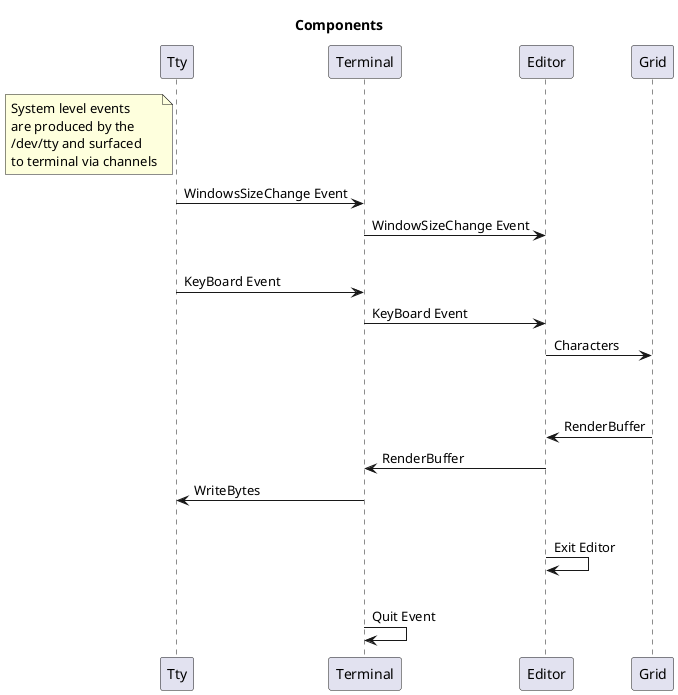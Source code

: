 @startuml

title Components

participant Tty

note left of Tty
System level events
are produced by the
/dev/tty and surfaced
to terminal via channels
end note


Tty -> Terminal : WindowsSizeChange Event
Terminal -> Editor : WindowSizeChange Event
|||
Tty -> Terminal : KeyBoard Event
Terminal -> Editor : KeyBoard Event
Editor -> Grid : Characters
|||
|||
Grid -> Editor : RenderBuffer
Editor -> Terminal : RenderBuffer
Terminal -> Tty : WriteBytes
|||
Editor -> Editor : Exit Editor
|||
Terminal -> Terminal : Quit Event


@enduml
